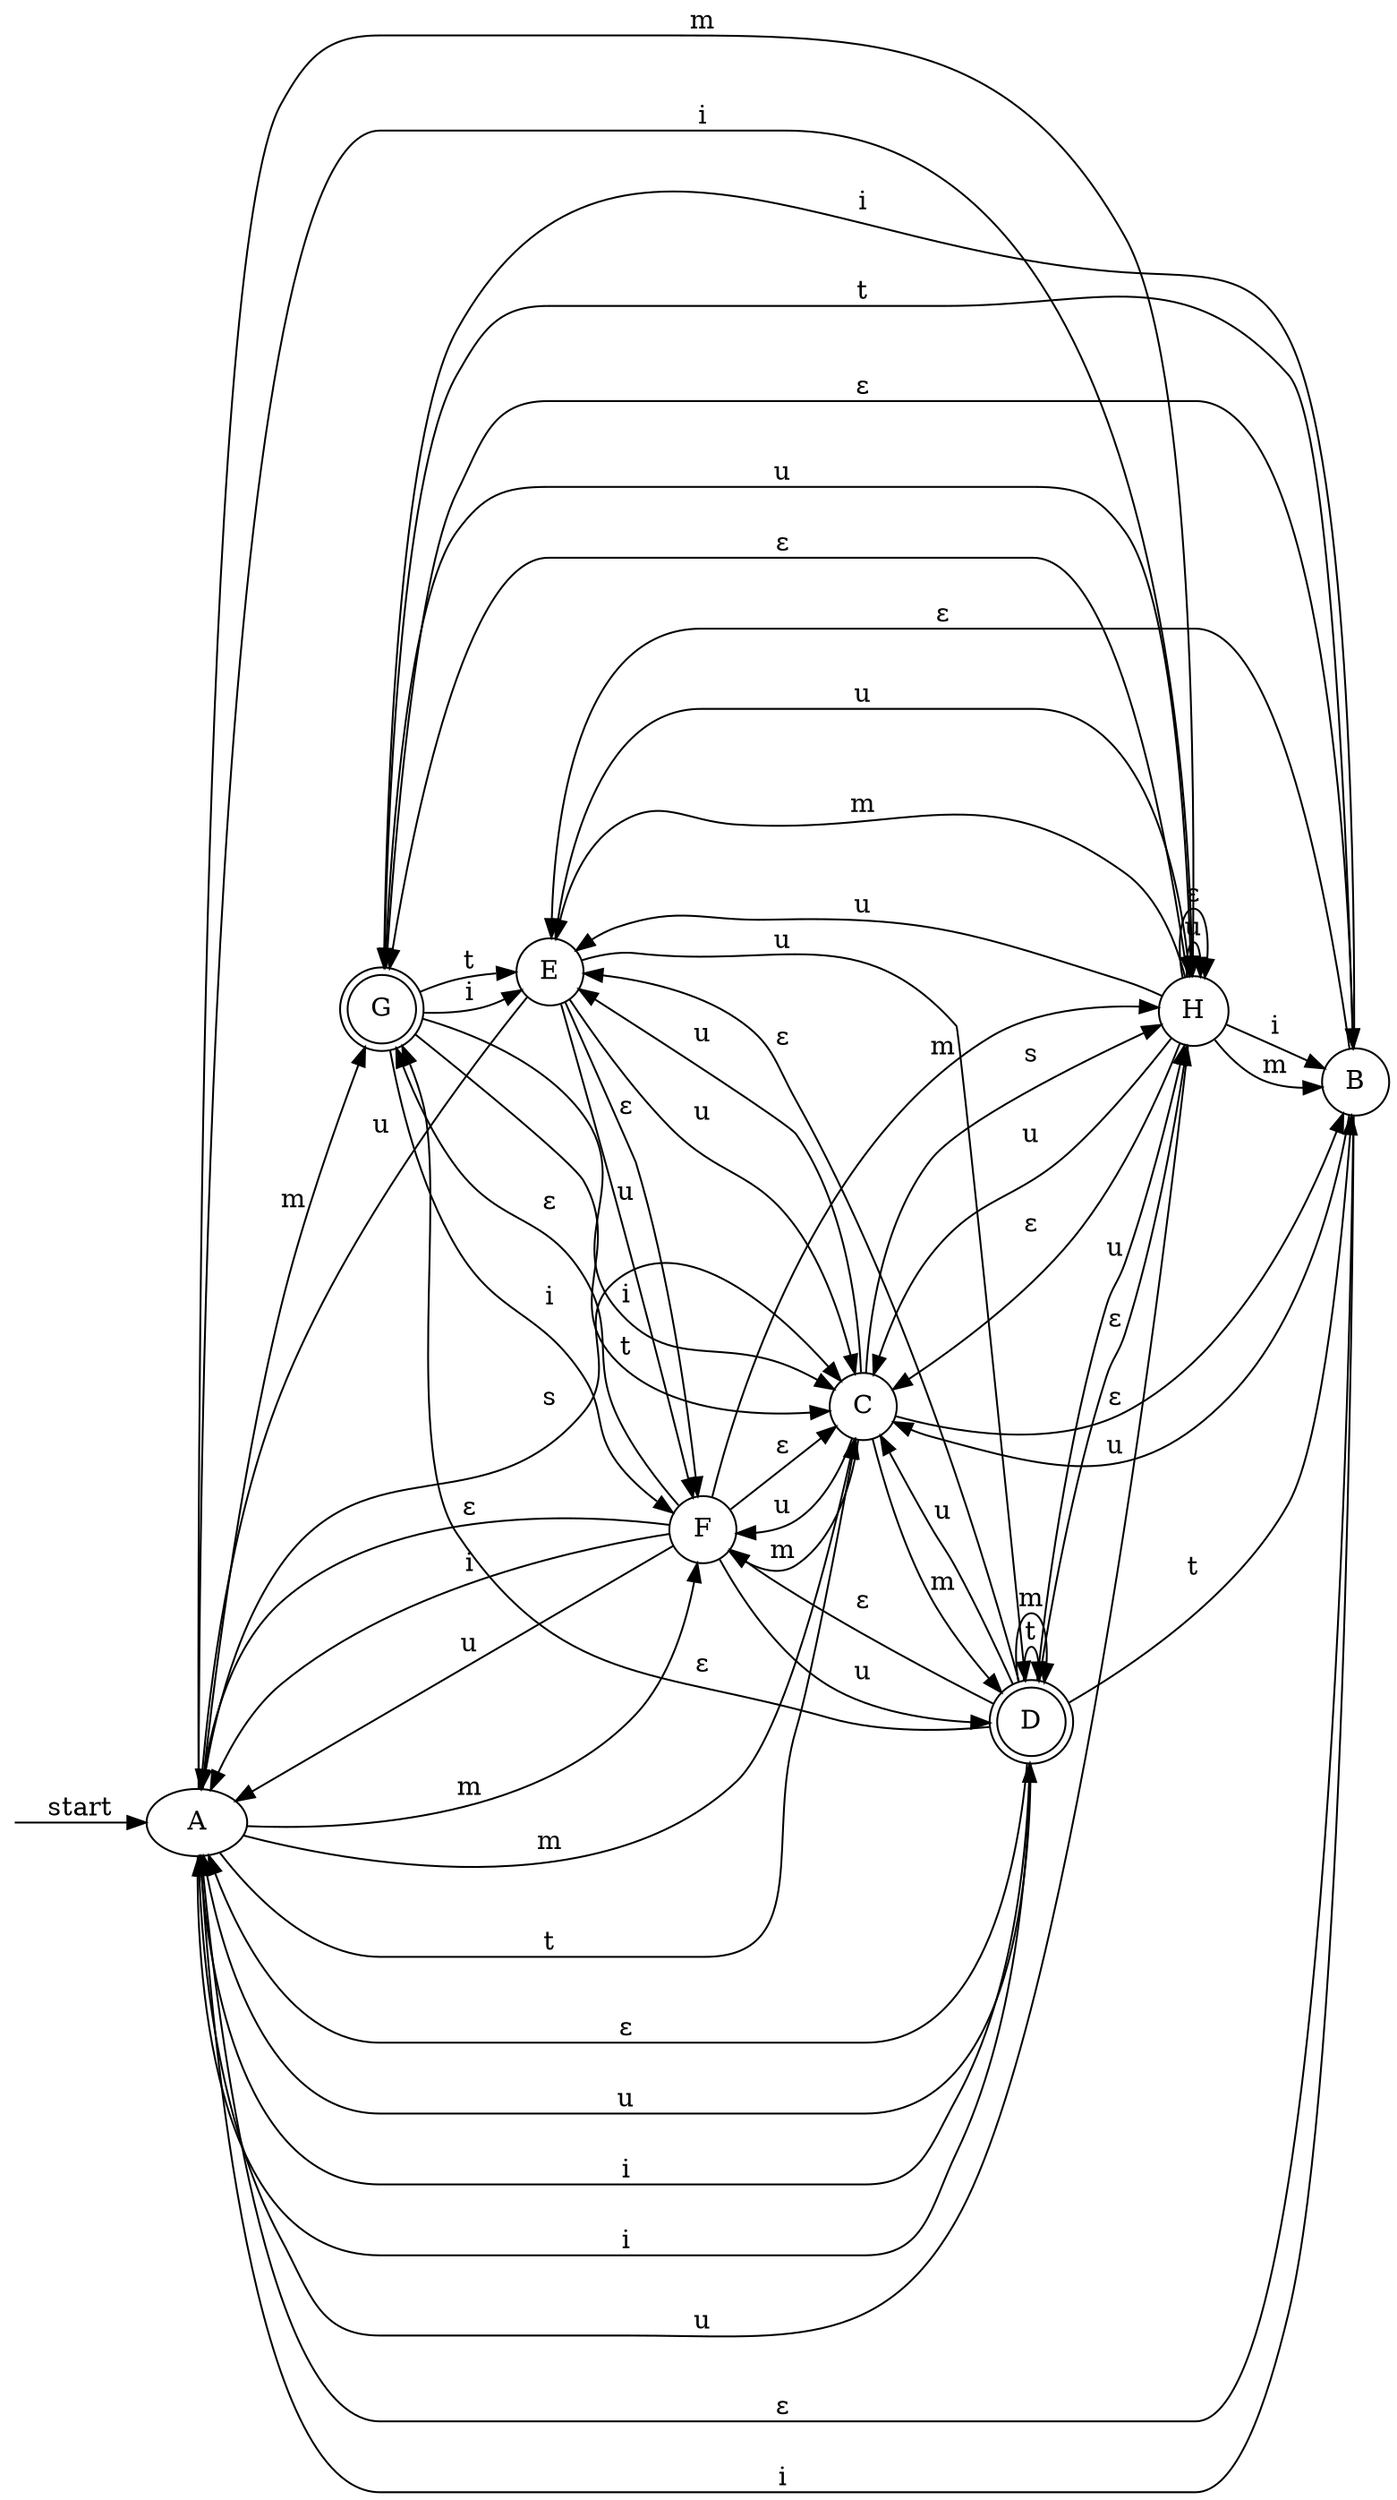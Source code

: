 digraph enfa {
    rankdir = LR;
    __start [style = invis, shape = point];
    __start -> "A" [ label = "start" ];
    node [shape = doublecircle]; "G" "D"
    node [shape = circle];
    "H" -> "E" [ label = "m" ];
    "H" -> "B" [ label = "m" ];
    "A" -> "C" [ label = "t" ];
    "C" -> "B" [ label = "&epsilon;" ];
    "C" -> "F" [ label = "u" ];
    "C" -> "E" [ label = "u" ];
    "G" -> "E" [ label = "i" ];
    "G" -> "F" [ label = "i" ];
    "G" -> "C" [ label = "i" ];
    "F" -> "A" [ label = "&epsilon;" ];
    "F" -> "G" [ label = "&epsilon;" ];
    "F" -> "C" [ label = "&epsilon;" ];
    "A" -> "F" [ label = "m" ];
    "A" -> "C" [ label = "m" ];
    "A" -> "G" [ label = "m" ];
    "A" -> "H" [ label = "m" ];
    "E" -> "F" [ label = "&epsilon;" ];
    "D" -> "B" [ label = "t" ];
    "D" -> "D" [ label = "t" ];
    "C" -> "H" [ label = "s" ];
    "D" -> "F" [ label = "&epsilon;" ];
    "D" -> "E" [ label = "&epsilon;" ];
    "D" -> "H" [ label = "&epsilon;" ];
    "D" -> "A" [ label = "&epsilon;" ];
    "D" -> "G" [ label = "&epsilon;" ];
    "C" -> "D" [ label = "m" ];
    "C" -> "F" [ label = "m" ];
    "G" -> "C" [ label = "t" ];
    "G" -> "E" [ label = "t" ];
    "G" -> "B" [ label = "t" ];
    "B" -> "A" [ label = "&epsilon;" ];
    "B" -> "E" [ label = "&epsilon;" ];
    "B" -> "C" [ label = "u" ];
    "H" -> "C" [ label = "u" ];
    "H" -> "E" [ label = "u" ];
    "H" -> "A" [ label = "u" ];
    "H" -> "G" [ label = "u" ];
    "H" -> "H" [ label = "u" ];
    "B" -> "G" [ label = "i" ];
    "B" -> "A" [ label = "i" ];
    "F" -> "H" [ label = "m" ];
    "D" -> "D" [ label = "m" ];
    "H" -> "H" [ label = "&epsilon;" ];
    "H" -> "C" [ label = "&epsilon;" ];
    "H" -> "G" [ label = "&epsilon;" ];
    "D" -> "A" [ label = "u" ];
    "D" -> "H" [ label = "u" ];
    "D" -> "C" [ label = "u" ];
    "E" -> "H" [ label = "u" ];
    "E" -> "F" [ label = "u" ];
    "E" -> "A" [ label = "u" ];
    "E" -> "C" [ label = "u" ];
    "E" -> "D" [ label = "u" ];
    "A" -> "C" [ label = "s" ];
    "F" -> "A" [ label = "i" ];
    "F" -> "D" [ label = "u" ];
    "F" -> "A" [ label = "u" ];
    "H" -> "B" [ label = "i" ];
    "D" -> "A" [ label = "i" ];
    "A" -> "H" [ label = "i" ];
    "A" -> "D" [ label = "i" ];
    "G" -> "B" [ label = "&epsilon;" ];
}
